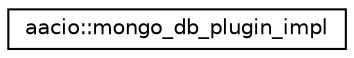 digraph "Graphical Class Hierarchy"
{
  edge [fontname="Helvetica",fontsize="10",labelfontname="Helvetica",labelfontsize="10"];
  node [fontname="Helvetica",fontsize="10",shape=record];
  rankdir="LR";
  Node0 [label="aacio::mongo_db_plugin_impl",height=0.2,width=0.4,color="black", fillcolor="white", style="filled",URL="$classaacio_1_1mongo__db__plugin__impl.html"];
}
